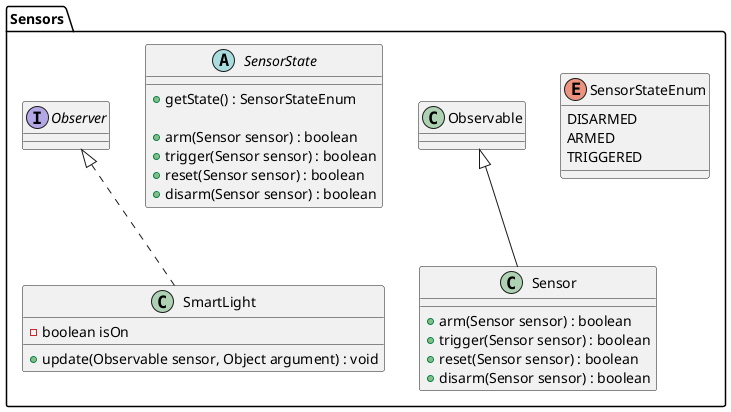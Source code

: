 @startuml
'https://plantuml.com/class-diagram

'left to right direction

package sensors_package as "Sensors" {

enum SensorStateEnum {
    DISARMED
    ARMED
    TRIGGERED
}

class Sensor extends Observable {
    + arm(Sensor sensor) : boolean
    + trigger(Sensor sensor) : boolean
    + reset(Sensor sensor) : boolean
    + disarm(Sensor sensor) : boolean
}

abstract class SensorState {
    + getState() : SensorStateEnum

    + arm(Sensor sensor) : boolean
    + trigger(Sensor sensor) : boolean
    + reset(Sensor sensor) : boolean
    + disarm(Sensor sensor) : boolean
}

class SmartLight implements Observer {
    - boolean isOn

    + update(Observable sensor, Object argument) : void
}

}

@enduml
